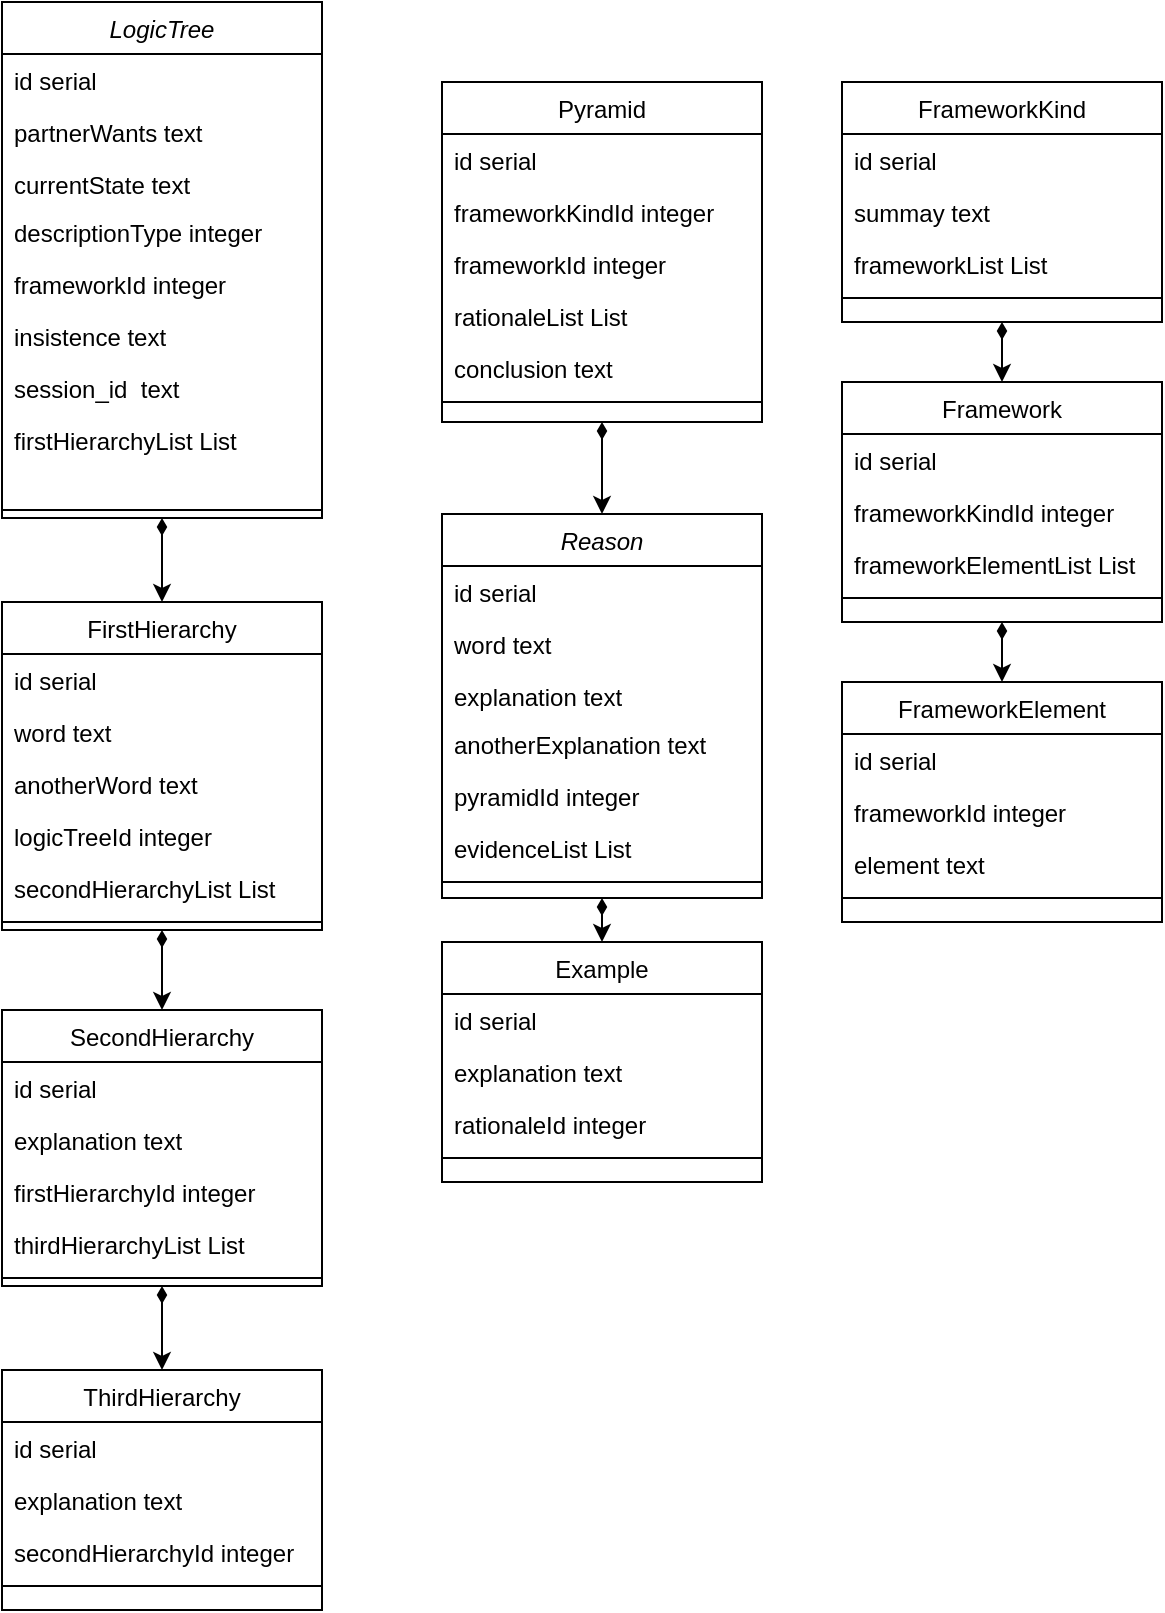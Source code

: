 <mxfile version="13.10.0" type="device"><diagram id="EEBPI_UViiLbmMxKhupZ" name="Page-1"><mxGraphModel dx="203" dy="516" grid="1" gridSize="10" guides="1" tooltips="1" connect="1" arrows="1" fold="1" page="1" pageScale="1" pageWidth="827" pageHeight="1169" math="0" shadow="0"><root><mxCell id="0"/><mxCell id="1" parent="0"/><mxCell id="tItxQlrBoEfTN8dWb9LE-126" value="LogicTree" style="swimlane;fontStyle=2;align=center;verticalAlign=top;childLayout=stackLayout;horizontal=1;startSize=26;horizontalStack=0;resizeParent=1;resizeLast=0;collapsible=1;marginBottom=0;rounded=0;shadow=0;strokeWidth=1;" vertex="1" parent="1"><mxGeometry x="150" y="170" width="160" height="258" as="geometry"><mxRectangle x="230" y="140" width="160" height="26" as="alternateBounds"/></mxGeometry></mxCell><mxCell id="tItxQlrBoEfTN8dWb9LE-127" value="id serial" style="text;align=left;verticalAlign=top;spacingLeft=4;spacingRight=4;overflow=hidden;rotatable=0;points=[[0,0.5],[1,0.5]];portConstraint=eastwest;" vertex="1" parent="tItxQlrBoEfTN8dWb9LE-126"><mxGeometry y="26" width="160" height="26" as="geometry"/></mxCell><mxCell id="tItxQlrBoEfTN8dWb9LE-128" value="partnerWants text" style="text;align=left;verticalAlign=top;spacingLeft=4;spacingRight=4;overflow=hidden;rotatable=0;points=[[0,0.5],[1,0.5]];portConstraint=eastwest;rounded=0;shadow=0;html=0;" vertex="1" parent="tItxQlrBoEfTN8dWb9LE-126"><mxGeometry y="52" width="160" height="26" as="geometry"/></mxCell><mxCell id="tItxQlrBoEfTN8dWb9LE-129" value="currentState text" style="text;align=left;verticalAlign=top;spacingLeft=4;spacingRight=4;overflow=hidden;rotatable=0;points=[[0,0.5],[1,0.5]];portConstraint=eastwest;rounded=0;shadow=0;html=0;" vertex="1" parent="tItxQlrBoEfTN8dWb9LE-126"><mxGeometry y="78" width="160" height="24" as="geometry"/></mxCell><mxCell id="tItxQlrBoEfTN8dWb9LE-130" value="descriptionType integer" style="text;align=left;verticalAlign=top;spacingLeft=4;spacingRight=4;overflow=hidden;rotatable=0;points=[[0,0.5],[1,0.5]];portConstraint=eastwest;rounded=0;shadow=0;html=0;" vertex="1" parent="tItxQlrBoEfTN8dWb9LE-126"><mxGeometry y="102" width="160" height="26" as="geometry"/></mxCell><mxCell id="tItxQlrBoEfTN8dWb9LE-131" value="frameworkId integer" style="text;align=left;verticalAlign=top;spacingLeft=4;spacingRight=4;overflow=hidden;rotatable=0;points=[[0,0.5],[1,0.5]];portConstraint=eastwest;rounded=0;shadow=0;html=0;" vertex="1" parent="tItxQlrBoEfTN8dWb9LE-126"><mxGeometry y="128" width="160" height="26" as="geometry"/></mxCell><mxCell id="tItxQlrBoEfTN8dWb9LE-132" value="insistence text" style="text;align=left;verticalAlign=top;spacingLeft=4;spacingRight=4;overflow=hidden;rotatable=0;points=[[0,0.5],[1,0.5]];portConstraint=eastwest;rounded=0;shadow=0;html=0;" vertex="1" parent="tItxQlrBoEfTN8dWb9LE-126"><mxGeometry y="154" width="160" height="26" as="geometry"/></mxCell><mxCell id="tItxQlrBoEfTN8dWb9LE-195" value="session_id  text" style="text;align=left;verticalAlign=top;spacingLeft=4;spacingRight=4;overflow=hidden;rotatable=0;points=[[0,0.5],[1,0.5]];portConstraint=eastwest;rounded=0;shadow=0;html=0;" vertex="1" parent="tItxQlrBoEfTN8dWb9LE-126"><mxGeometry y="180" width="160" height="26" as="geometry"/></mxCell><mxCell id="tItxQlrBoEfTN8dWb9LE-133" value="firstHierarchyList List" style="text;align=left;verticalAlign=top;spacingLeft=4;spacingRight=4;overflow=hidden;rotatable=0;points=[[0,0.5],[1,0.5]];portConstraint=eastwest;rounded=0;shadow=0;html=0;" vertex="1" parent="tItxQlrBoEfTN8dWb9LE-126"><mxGeometry y="206" width="160" height="44" as="geometry"/></mxCell><mxCell id="tItxQlrBoEfTN8dWb9LE-134" value="" style="line;html=1;strokeWidth=1;align=left;verticalAlign=middle;spacingTop=-1;spacingLeft=3;spacingRight=3;rotatable=0;labelPosition=right;points=[];portConstraint=eastwest;" vertex="1" parent="tItxQlrBoEfTN8dWb9LE-126"><mxGeometry y="250" width="160" height="8" as="geometry"/></mxCell><mxCell id="tItxQlrBoEfTN8dWb9LE-135" value="" style="endArrow=classic;html=1;exitX=0.5;exitY=1;exitDx=0;exitDy=0;entryX=0.5;entryY=0;entryDx=0;entryDy=0;comic=0;shadow=0;rounded=1;targetPerimeterSpacing=0;startArrow=diamondThin;startFill=1;" edge="1" parent="1" source="tItxQlrBoEfTN8dWb9LE-126" target="tItxQlrBoEfTN8dWb9LE-138"><mxGeometry width="50" height="50" relative="1" as="geometry"><mxPoint x="450.0" y="510" as="sourcePoint"/><mxPoint x="500.0" y="460" as="targetPoint"/></mxGeometry></mxCell><mxCell id="tItxQlrBoEfTN8dWb9LE-136" value="" style="endArrow=classic;html=1;exitX=0.5;exitY=1;exitDx=0;exitDy=0;entryX=0.5;entryY=0;entryDx=0;entryDy=0;comic=0;shadow=0;rounded=1;targetPerimeterSpacing=0;startArrow=diamondThin;startFill=1;" edge="1" parent="1" source="tItxQlrBoEfTN8dWb9LE-138" target="tItxQlrBoEfTN8dWb9LE-145"><mxGeometry width="50" height="50" relative="1" as="geometry"><mxPoint x="229.5" y="714" as="sourcePoint"/><mxPoint x="229.5" y="774" as="targetPoint"/></mxGeometry></mxCell><mxCell id="tItxQlrBoEfTN8dWb9LE-137" value="" style="endArrow=classic;html=1;exitX=0.5;exitY=1;exitDx=0;exitDy=0;comic=0;shadow=0;rounded=1;targetPerimeterSpacing=0;startArrow=diamondThin;startFill=1;" edge="1" parent="1" source="tItxQlrBoEfTN8dWb9LE-145" target="tItxQlrBoEfTN8dWb9LE-151"><mxGeometry width="50" height="50" relative="1" as="geometry"><mxPoint x="350" y="844" as="sourcePoint"/><mxPoint x="350" y="884" as="targetPoint"/></mxGeometry></mxCell><mxCell id="tItxQlrBoEfTN8dWb9LE-138" value="FirstHierarchy" style="swimlane;fontStyle=0;align=center;verticalAlign=top;childLayout=stackLayout;horizontal=1;startSize=26;horizontalStack=0;resizeParent=1;resizeLast=0;collapsible=1;marginBottom=0;rounded=0;shadow=0;strokeWidth=1;" vertex="1" parent="1"><mxGeometry x="150" y="470" width="160" height="164" as="geometry"><mxRectangle x="130" y="380" width="160" height="26" as="alternateBounds"/></mxGeometry></mxCell><mxCell id="tItxQlrBoEfTN8dWb9LE-139" value="id serial" style="text;align=left;verticalAlign=top;spacingLeft=4;spacingRight=4;overflow=hidden;rotatable=0;points=[[0,0.5],[1,0.5]];portConstraint=eastwest;" vertex="1" parent="tItxQlrBoEfTN8dWb9LE-138"><mxGeometry y="26" width="160" height="26" as="geometry"/></mxCell><mxCell id="tItxQlrBoEfTN8dWb9LE-140" value="word text" style="text;align=left;verticalAlign=top;spacingLeft=4;spacingRight=4;overflow=hidden;rotatable=0;points=[[0,0.5],[1,0.5]];portConstraint=eastwest;rounded=0;shadow=0;html=0;" vertex="1" parent="tItxQlrBoEfTN8dWb9LE-138"><mxGeometry y="52" width="160" height="26" as="geometry"/></mxCell><mxCell id="tItxQlrBoEfTN8dWb9LE-141" value="anotherWord text" style="text;align=left;verticalAlign=top;spacingLeft=4;spacingRight=4;overflow=hidden;rotatable=0;points=[[0,0.5],[1,0.5]];portConstraint=eastwest;rounded=0;shadow=0;html=0;" vertex="1" parent="tItxQlrBoEfTN8dWb9LE-138"><mxGeometry y="78" width="160" height="26" as="geometry"/></mxCell><mxCell id="tItxQlrBoEfTN8dWb9LE-142" value="logicTreeId integer" style="text;align=left;verticalAlign=top;spacingLeft=4;spacingRight=4;overflow=hidden;rotatable=0;points=[[0,0.5],[1,0.5]];portConstraint=eastwest;rounded=0;shadow=0;html=0;" vertex="1" parent="tItxQlrBoEfTN8dWb9LE-138"><mxGeometry y="104" width="160" height="26" as="geometry"/></mxCell><mxCell id="tItxQlrBoEfTN8dWb9LE-143" value="secondHierarchyList List" style="text;align=left;verticalAlign=top;spacingLeft=4;spacingRight=4;overflow=hidden;rotatable=0;points=[[0,0.5],[1,0.5]];portConstraint=eastwest;rounded=0;shadow=0;html=0;" vertex="1" parent="tItxQlrBoEfTN8dWb9LE-138"><mxGeometry y="130" width="160" height="26" as="geometry"/></mxCell><mxCell id="tItxQlrBoEfTN8dWb9LE-144" value="" style="line;html=1;strokeWidth=1;align=left;verticalAlign=middle;spacingTop=-1;spacingLeft=3;spacingRight=3;rotatable=0;labelPosition=right;points=[];portConstraint=eastwest;" vertex="1" parent="tItxQlrBoEfTN8dWb9LE-138"><mxGeometry y="156" width="160" height="8" as="geometry"/></mxCell><mxCell id="tItxQlrBoEfTN8dWb9LE-145" value="SecondHierarchy" style="swimlane;fontStyle=0;align=center;verticalAlign=top;childLayout=stackLayout;horizontal=1;startSize=26;horizontalStack=0;resizeParent=1;resizeLast=0;collapsible=1;marginBottom=0;rounded=0;shadow=0;strokeWidth=1;" vertex="1" parent="1"><mxGeometry x="150" y="674" width="160" height="138" as="geometry"><mxRectangle x="130" y="380" width="160" height="26" as="alternateBounds"/></mxGeometry></mxCell><mxCell id="tItxQlrBoEfTN8dWb9LE-146" value="id serial" style="text;align=left;verticalAlign=top;spacingLeft=4;spacingRight=4;overflow=hidden;rotatable=0;points=[[0,0.5],[1,0.5]];portConstraint=eastwest;" vertex="1" parent="tItxQlrBoEfTN8dWb9LE-145"><mxGeometry y="26" width="160" height="26" as="geometry"/></mxCell><mxCell id="tItxQlrBoEfTN8dWb9LE-147" value="explanation text" style="text;align=left;verticalAlign=top;spacingLeft=4;spacingRight=4;overflow=hidden;rotatable=0;points=[[0,0.5],[1,0.5]];portConstraint=eastwest;rounded=0;shadow=0;html=0;" vertex="1" parent="tItxQlrBoEfTN8dWb9LE-145"><mxGeometry y="52" width="160" height="26" as="geometry"/></mxCell><mxCell id="tItxQlrBoEfTN8dWb9LE-148" value="firstHierarchyId integer" style="text;align=left;verticalAlign=top;spacingLeft=4;spacingRight=4;overflow=hidden;rotatable=0;points=[[0,0.5],[1,0.5]];portConstraint=eastwest;rounded=0;shadow=0;html=0;" vertex="1" parent="tItxQlrBoEfTN8dWb9LE-145"><mxGeometry y="78" width="160" height="26" as="geometry"/></mxCell><mxCell id="tItxQlrBoEfTN8dWb9LE-149" value="thirdHierarchyList List" style="text;align=left;verticalAlign=top;spacingLeft=4;spacingRight=4;overflow=hidden;rotatable=0;points=[[0,0.5],[1,0.5]];portConstraint=eastwest;rounded=0;shadow=0;html=0;" vertex="1" parent="tItxQlrBoEfTN8dWb9LE-145"><mxGeometry y="104" width="160" height="26" as="geometry"/></mxCell><mxCell id="tItxQlrBoEfTN8dWb9LE-150" value="" style="line;html=1;strokeWidth=1;align=left;verticalAlign=middle;spacingTop=-1;spacingLeft=3;spacingRight=3;rotatable=0;labelPosition=right;points=[];portConstraint=eastwest;" vertex="1" parent="tItxQlrBoEfTN8dWb9LE-145"><mxGeometry y="130" width="160" height="8" as="geometry"/></mxCell><mxCell id="tItxQlrBoEfTN8dWb9LE-151" value="ThirdHierarchy" style="swimlane;fontStyle=0;align=center;verticalAlign=top;childLayout=stackLayout;horizontal=1;startSize=26;horizontalStack=0;resizeParent=1;resizeLast=0;collapsible=1;marginBottom=0;rounded=0;shadow=0;strokeWidth=1;" vertex="1" parent="1"><mxGeometry x="150" y="854" width="160" height="120" as="geometry"><mxRectangle x="130" y="380" width="160" height="26" as="alternateBounds"/></mxGeometry></mxCell><mxCell id="tItxQlrBoEfTN8dWb9LE-152" value="id serial" style="text;align=left;verticalAlign=top;spacingLeft=4;spacingRight=4;overflow=hidden;rotatable=0;points=[[0,0.5],[1,0.5]];portConstraint=eastwest;" vertex="1" parent="tItxQlrBoEfTN8dWb9LE-151"><mxGeometry y="26" width="160" height="26" as="geometry"/></mxCell><mxCell id="tItxQlrBoEfTN8dWb9LE-153" value="explanation text" style="text;align=left;verticalAlign=top;spacingLeft=4;spacingRight=4;overflow=hidden;rotatable=0;points=[[0,0.5],[1,0.5]];portConstraint=eastwest;rounded=0;shadow=0;html=0;" vertex="1" parent="tItxQlrBoEfTN8dWb9LE-151"><mxGeometry y="52" width="160" height="26" as="geometry"/></mxCell><mxCell id="tItxQlrBoEfTN8dWb9LE-154" value="secondHierarchyId integer" style="text;align=left;verticalAlign=top;spacingLeft=4;spacingRight=4;overflow=hidden;rotatable=0;points=[[0,0.5],[1,0.5]];portConstraint=eastwest;rounded=0;shadow=0;html=0;" vertex="1" parent="tItxQlrBoEfTN8dWb9LE-151"><mxGeometry y="78" width="160" height="26" as="geometry"/></mxCell><mxCell id="tItxQlrBoEfTN8dWb9LE-155" value="" style="line;html=1;strokeWidth=1;align=left;verticalAlign=middle;spacingTop=-1;spacingLeft=3;spacingRight=3;rotatable=0;labelPosition=right;points=[];portConstraint=eastwest;" vertex="1" parent="tItxQlrBoEfTN8dWb9LE-151"><mxGeometry y="104" width="160" height="8" as="geometry"/></mxCell><mxCell id="tItxQlrBoEfTN8dWb9LE-156" value="" style="endArrow=classic;html=1;entryX=0.5;entryY=0;entryDx=0;entryDy=0;comic=0;shadow=0;rounded=1;targetPerimeterSpacing=0;startArrow=diamondThin;startFill=1;exitX=0.5;exitY=1;exitDx=0;exitDy=0;" edge="1" parent="1" source="tItxQlrBoEfTN8dWb9LE-159" target="tItxQlrBoEfTN8dWb9LE-182"><mxGeometry width="50" height="50" relative="1" as="geometry"><mxPoint x="450.0" y="430" as="sourcePoint"/><mxPoint x="450.0" y="430" as="targetPoint"/></mxGeometry></mxCell><mxCell id="tItxQlrBoEfTN8dWb9LE-157" value="" style="endArrow=classic;html=1;entryX=0.5;entryY=0;entryDx=0;entryDy=0;comic=0;shadow=0;rounded=1;targetPerimeterSpacing=0;startArrow=diamondThin;startFill=1;exitX=0.5;exitY=1;exitDx=0;exitDy=0;" edge="1" parent="1" source="tItxQlrBoEfTN8dWb9LE-182" target="tItxQlrBoEfTN8dWb9LE-190"><mxGeometry width="50" height="50" relative="1" as="geometry"><mxPoint x="450.0" y="590" as="sourcePoint"/><mxPoint x="460.0" y="440" as="targetPoint"/></mxGeometry></mxCell><mxCell id="tItxQlrBoEfTN8dWb9LE-158" value="" style="endArrow=classic;html=1;comic=0;shadow=0;rounded=1;targetPerimeterSpacing=0;startArrow=diamondThin;startFill=1;exitX=0.5;exitY=1;exitDx=0;exitDy=0;entryX=0.5;entryY=0;entryDx=0;entryDy=0;" edge="1" parent="1" source="tItxQlrBoEfTN8dWb9LE-171" target="tItxQlrBoEfTN8dWb9LE-177"><mxGeometry width="50" height="50" relative="1" as="geometry"><mxPoint x="660" y="340" as="sourcePoint"/><mxPoint x="660" y="370" as="targetPoint"/></mxGeometry></mxCell><mxCell id="tItxQlrBoEfTN8dWb9LE-159" value="Pyramid" style="swimlane;fontStyle=0;align=center;verticalAlign=top;childLayout=stackLayout;horizontal=1;startSize=26;horizontalStack=0;resizeParent=1;resizeLast=0;collapsible=1;marginBottom=0;rounded=0;shadow=0;strokeWidth=1;" vertex="1" parent="1"><mxGeometry x="370" y="210" width="160" height="170" as="geometry"><mxRectangle x="550" y="140" width="160" height="26" as="alternateBounds"/></mxGeometry></mxCell><mxCell id="tItxQlrBoEfTN8dWb9LE-160" value="id serial" style="text;align=left;verticalAlign=top;spacingLeft=4;spacingRight=4;overflow=hidden;rotatable=0;points=[[0,0.5],[1,0.5]];portConstraint=eastwest;" vertex="1" parent="tItxQlrBoEfTN8dWb9LE-159"><mxGeometry y="26" width="160" height="26" as="geometry"/></mxCell><mxCell id="tItxQlrBoEfTN8dWb9LE-161" value="frameworkKindId integer" style="text;align=left;verticalAlign=top;spacingLeft=4;spacingRight=4;overflow=hidden;rotatable=0;points=[[0,0.5],[1,0.5]];portConstraint=eastwest;rounded=0;shadow=0;html=0;" vertex="1" parent="tItxQlrBoEfTN8dWb9LE-159"><mxGeometry y="52" width="160" height="26" as="geometry"/></mxCell><mxCell id="tItxQlrBoEfTN8dWb9LE-162" value="frameworkId integer" style="text;align=left;verticalAlign=top;spacingLeft=4;spacingRight=4;overflow=hidden;rotatable=0;points=[[0,0.5],[1,0.5]];portConstraint=eastwest;rounded=0;shadow=0;html=0;" vertex="1" parent="tItxQlrBoEfTN8dWb9LE-159"><mxGeometry y="78" width="160" height="26" as="geometry"/></mxCell><mxCell id="tItxQlrBoEfTN8dWb9LE-163" value="rationaleList List" style="text;align=left;verticalAlign=top;spacingLeft=4;spacingRight=4;overflow=hidden;rotatable=0;points=[[0,0.5],[1,0.5]];portConstraint=eastwest;rounded=0;shadow=0;html=0;" vertex="1" parent="tItxQlrBoEfTN8dWb9LE-159"><mxGeometry y="104" width="160" height="26" as="geometry"/></mxCell><mxCell id="tItxQlrBoEfTN8dWb9LE-164" value="conclusion text" style="text;align=left;verticalAlign=top;spacingLeft=4;spacingRight=4;overflow=hidden;rotatable=0;points=[[0,0.5],[1,0.5]];portConstraint=eastwest;rounded=0;shadow=0;html=0;" vertex="1" parent="tItxQlrBoEfTN8dWb9LE-159"><mxGeometry y="130" width="160" height="26" as="geometry"/></mxCell><mxCell id="tItxQlrBoEfTN8dWb9LE-165" value="" style="line;html=1;strokeWidth=1;align=left;verticalAlign=middle;spacingTop=-1;spacingLeft=3;spacingRight=3;rotatable=0;labelPosition=right;points=[];portConstraint=eastwest;" vertex="1" parent="tItxQlrBoEfTN8dWb9LE-159"><mxGeometry y="156" width="160" height="8" as="geometry"/></mxCell><mxCell id="tItxQlrBoEfTN8dWb9LE-166" value="FrameworkKind" style="swimlane;fontStyle=0;align=center;verticalAlign=top;childLayout=stackLayout;horizontal=1;startSize=26;horizontalStack=0;resizeParent=1;resizeLast=0;collapsible=1;marginBottom=0;rounded=0;shadow=0;strokeWidth=1;" vertex="1" parent="1"><mxGeometry x="570" y="210" width="160" height="120" as="geometry"><mxRectangle x="130" y="380" width="160" height="26" as="alternateBounds"/></mxGeometry></mxCell><mxCell id="tItxQlrBoEfTN8dWb9LE-167" value="id serial" style="text;align=left;verticalAlign=top;spacingLeft=4;spacingRight=4;overflow=hidden;rotatable=0;points=[[0,0.5],[1,0.5]];portConstraint=eastwest;" vertex="1" parent="tItxQlrBoEfTN8dWb9LE-166"><mxGeometry y="26" width="160" height="26" as="geometry"/></mxCell><mxCell id="tItxQlrBoEfTN8dWb9LE-168" value="summay text" style="text;align=left;verticalAlign=top;spacingLeft=4;spacingRight=4;overflow=hidden;rotatable=0;points=[[0,0.5],[1,0.5]];portConstraint=eastwest;rounded=0;shadow=0;html=0;" vertex="1" parent="tItxQlrBoEfTN8dWb9LE-166"><mxGeometry y="52" width="160" height="26" as="geometry"/></mxCell><mxCell id="tItxQlrBoEfTN8dWb9LE-169" value="frameworkList List" style="text;align=left;verticalAlign=top;spacingLeft=4;spacingRight=4;overflow=hidden;rotatable=0;points=[[0,0.5],[1,0.5]];portConstraint=eastwest;rounded=0;shadow=0;html=0;" vertex="1" parent="tItxQlrBoEfTN8dWb9LE-166"><mxGeometry y="78" width="160" height="26" as="geometry"/></mxCell><mxCell id="tItxQlrBoEfTN8dWb9LE-170" value="" style="line;html=1;strokeWidth=1;align=left;verticalAlign=middle;spacingTop=-1;spacingLeft=3;spacingRight=3;rotatable=0;labelPosition=right;points=[];portConstraint=eastwest;" vertex="1" parent="tItxQlrBoEfTN8dWb9LE-166"><mxGeometry y="104" width="160" height="8" as="geometry"/></mxCell><mxCell id="tItxQlrBoEfTN8dWb9LE-171" value="Framework" style="swimlane;fontStyle=0;align=center;verticalAlign=top;childLayout=stackLayout;horizontal=1;startSize=26;horizontalStack=0;resizeParent=1;resizeLast=0;collapsible=1;marginBottom=0;rounded=0;shadow=0;strokeWidth=1;" vertex="1" parent="1"><mxGeometry x="570" y="360" width="160" height="120" as="geometry"><mxRectangle x="130" y="380" width="160" height="26" as="alternateBounds"/></mxGeometry></mxCell><mxCell id="tItxQlrBoEfTN8dWb9LE-172" value="" style="endArrow=classic;html=1;comic=0;shadow=0;rounded=1;targetPerimeterSpacing=0;startArrow=diamondThin;startFill=1;exitX=0.5;exitY=1;exitDx=0;exitDy=0;" edge="1" parent="tItxQlrBoEfTN8dWb9LE-171" source="tItxQlrBoEfTN8dWb9LE-166"><mxGeometry width="50" height="50" relative="1" as="geometry"><mxPoint x="79.5" y="-10" as="sourcePoint"/><mxPoint x="80" as="targetPoint"/></mxGeometry></mxCell><mxCell id="tItxQlrBoEfTN8dWb9LE-173" value="id serial" style="text;align=left;verticalAlign=top;spacingLeft=4;spacingRight=4;overflow=hidden;rotatable=0;points=[[0,0.5],[1,0.5]];portConstraint=eastwest;" vertex="1" parent="tItxQlrBoEfTN8dWb9LE-171"><mxGeometry y="26" width="160" height="26" as="geometry"/></mxCell><mxCell id="tItxQlrBoEfTN8dWb9LE-174" value="frameworkKindId integer" style="text;align=left;verticalAlign=top;spacingLeft=4;spacingRight=4;overflow=hidden;rotatable=0;points=[[0,0.5],[1,0.5]];portConstraint=eastwest;rounded=0;shadow=0;html=0;" vertex="1" parent="tItxQlrBoEfTN8dWb9LE-171"><mxGeometry y="52" width="160" height="26" as="geometry"/></mxCell><mxCell id="tItxQlrBoEfTN8dWb9LE-175" value="frameworkElementList List" style="text;align=left;verticalAlign=top;spacingLeft=4;spacingRight=4;overflow=hidden;rotatable=0;points=[[0,0.5],[1,0.5]];portConstraint=eastwest;rounded=0;shadow=0;html=0;" vertex="1" parent="tItxQlrBoEfTN8dWb9LE-171"><mxGeometry y="78" width="160" height="26" as="geometry"/></mxCell><mxCell id="tItxQlrBoEfTN8dWb9LE-176" value="" style="line;html=1;strokeWidth=1;align=left;verticalAlign=middle;spacingTop=-1;spacingLeft=3;spacingRight=3;rotatable=0;labelPosition=right;points=[];portConstraint=eastwest;" vertex="1" parent="tItxQlrBoEfTN8dWb9LE-171"><mxGeometry y="104" width="160" height="8" as="geometry"/></mxCell><mxCell id="tItxQlrBoEfTN8dWb9LE-177" value="FrameworkElement" style="swimlane;fontStyle=0;align=center;verticalAlign=top;childLayout=stackLayout;horizontal=1;startSize=26;horizontalStack=0;resizeParent=1;resizeLast=0;collapsible=1;marginBottom=0;rounded=0;shadow=0;strokeWidth=1;" vertex="1" parent="1"><mxGeometry x="570" y="510" width="160" height="120" as="geometry"><mxRectangle x="130" y="380" width="160" height="26" as="alternateBounds"/></mxGeometry></mxCell><mxCell id="tItxQlrBoEfTN8dWb9LE-178" value="id serial" style="text;align=left;verticalAlign=top;spacingLeft=4;spacingRight=4;overflow=hidden;rotatable=0;points=[[0,0.5],[1,0.5]];portConstraint=eastwest;" vertex="1" parent="tItxQlrBoEfTN8dWb9LE-177"><mxGeometry y="26" width="160" height="26" as="geometry"/></mxCell><mxCell id="tItxQlrBoEfTN8dWb9LE-179" value="frameworkId integer" style="text;align=left;verticalAlign=top;spacingLeft=4;spacingRight=4;overflow=hidden;rotatable=0;points=[[0,0.5],[1,0.5]];portConstraint=eastwest;rounded=0;shadow=0;html=0;" vertex="1" parent="tItxQlrBoEfTN8dWb9LE-177"><mxGeometry y="52" width="160" height="26" as="geometry"/></mxCell><mxCell id="tItxQlrBoEfTN8dWb9LE-180" value="element text" style="text;align=left;verticalAlign=top;spacingLeft=4;spacingRight=4;overflow=hidden;rotatable=0;points=[[0,0.5],[1,0.5]];portConstraint=eastwest;rounded=0;shadow=0;html=0;" vertex="1" parent="tItxQlrBoEfTN8dWb9LE-177"><mxGeometry y="78" width="160" height="26" as="geometry"/></mxCell><mxCell id="tItxQlrBoEfTN8dWb9LE-181" value="" style="line;html=1;strokeWidth=1;align=left;verticalAlign=middle;spacingTop=-1;spacingLeft=3;spacingRight=3;rotatable=0;labelPosition=right;points=[];portConstraint=eastwest;" vertex="1" parent="tItxQlrBoEfTN8dWb9LE-177"><mxGeometry y="104" width="160" height="8" as="geometry"/></mxCell><mxCell id="tItxQlrBoEfTN8dWb9LE-182" value="Reason" style="swimlane;fontStyle=2;align=center;verticalAlign=top;childLayout=stackLayout;horizontal=1;startSize=26;horizontalStack=0;resizeParent=1;resizeLast=0;collapsible=1;marginBottom=0;rounded=0;shadow=0;strokeWidth=1;" vertex="1" parent="1"><mxGeometry x="370" y="426" width="160" height="192" as="geometry"><mxRectangle x="230" y="140" width="160" height="26" as="alternateBounds"/></mxGeometry></mxCell><mxCell id="tItxQlrBoEfTN8dWb9LE-183" value="id serial" style="text;align=left;verticalAlign=top;spacingLeft=4;spacingRight=4;overflow=hidden;rotatable=0;points=[[0,0.5],[1,0.5]];portConstraint=eastwest;" vertex="1" parent="tItxQlrBoEfTN8dWb9LE-182"><mxGeometry y="26" width="160" height="26" as="geometry"/></mxCell><mxCell id="tItxQlrBoEfTN8dWb9LE-184" value="word text" style="text;align=left;verticalAlign=top;spacingLeft=4;spacingRight=4;overflow=hidden;rotatable=0;points=[[0,0.5],[1,0.5]];portConstraint=eastwest;rounded=0;shadow=0;html=0;" vertex="1" parent="tItxQlrBoEfTN8dWb9LE-182"><mxGeometry y="52" width="160" height="26" as="geometry"/></mxCell><mxCell id="tItxQlrBoEfTN8dWb9LE-185" value="explanation text" style="text;align=left;verticalAlign=top;spacingLeft=4;spacingRight=4;overflow=hidden;rotatable=0;points=[[0,0.5],[1,0.5]];portConstraint=eastwest;rounded=0;shadow=0;html=0;" vertex="1" parent="tItxQlrBoEfTN8dWb9LE-182"><mxGeometry y="78" width="160" height="24" as="geometry"/></mxCell><mxCell id="tItxQlrBoEfTN8dWb9LE-186" value="anotherExplanation text" style="text;align=left;verticalAlign=top;spacingLeft=4;spacingRight=4;overflow=hidden;rotatable=0;points=[[0,0.5],[1,0.5]];portConstraint=eastwest;rounded=0;shadow=0;html=0;" vertex="1" parent="tItxQlrBoEfTN8dWb9LE-182"><mxGeometry y="102" width="160" height="26" as="geometry"/></mxCell><mxCell id="tItxQlrBoEfTN8dWb9LE-187" value="pyramidId integer" style="text;align=left;verticalAlign=top;spacingLeft=4;spacingRight=4;overflow=hidden;rotatable=0;points=[[0,0.5],[1,0.5]];portConstraint=eastwest;rounded=0;shadow=0;html=0;" vertex="1" parent="tItxQlrBoEfTN8dWb9LE-182"><mxGeometry y="128" width="160" height="26" as="geometry"/></mxCell><mxCell id="tItxQlrBoEfTN8dWb9LE-188" value="evidenceList List" style="text;align=left;verticalAlign=top;spacingLeft=4;spacingRight=4;overflow=hidden;rotatable=0;points=[[0,0.5],[1,0.5]];portConstraint=eastwest;rounded=0;shadow=0;html=0;" vertex="1" parent="tItxQlrBoEfTN8dWb9LE-182"><mxGeometry y="154" width="160" height="26" as="geometry"/></mxCell><mxCell id="tItxQlrBoEfTN8dWb9LE-189" value="" style="line;html=1;strokeWidth=1;align=left;verticalAlign=middle;spacingTop=-1;spacingLeft=3;spacingRight=3;rotatable=0;labelPosition=right;points=[];portConstraint=eastwest;" vertex="1" parent="tItxQlrBoEfTN8dWb9LE-182"><mxGeometry y="180" width="160" height="8" as="geometry"/></mxCell><mxCell id="tItxQlrBoEfTN8dWb9LE-190" value="Example" style="swimlane;fontStyle=0;align=center;verticalAlign=top;childLayout=stackLayout;horizontal=1;startSize=26;horizontalStack=0;resizeParent=1;resizeLast=0;collapsible=1;marginBottom=0;rounded=0;shadow=0;strokeWidth=1;" vertex="1" parent="1"><mxGeometry x="370" y="640" width="160" height="120" as="geometry"><mxRectangle x="130" y="380" width="160" height="26" as="alternateBounds"/></mxGeometry></mxCell><mxCell id="tItxQlrBoEfTN8dWb9LE-191" value="id serial" style="text;align=left;verticalAlign=top;spacingLeft=4;spacingRight=4;overflow=hidden;rotatable=0;points=[[0,0.5],[1,0.5]];portConstraint=eastwest;" vertex="1" parent="tItxQlrBoEfTN8dWb9LE-190"><mxGeometry y="26" width="160" height="26" as="geometry"/></mxCell><mxCell id="tItxQlrBoEfTN8dWb9LE-192" value="explanation text" style="text;align=left;verticalAlign=top;spacingLeft=4;spacingRight=4;overflow=hidden;rotatable=0;points=[[0,0.5],[1,0.5]];portConstraint=eastwest;rounded=0;shadow=0;html=0;" vertex="1" parent="tItxQlrBoEfTN8dWb9LE-190"><mxGeometry y="52" width="160" height="26" as="geometry"/></mxCell><mxCell id="tItxQlrBoEfTN8dWb9LE-193" value="rationaleId integer" style="text;align=left;verticalAlign=top;spacingLeft=4;spacingRight=4;overflow=hidden;rotatable=0;points=[[0,0.5],[1,0.5]];portConstraint=eastwest;rounded=0;shadow=0;html=0;" vertex="1" parent="tItxQlrBoEfTN8dWb9LE-190"><mxGeometry y="78" width="160" height="26" as="geometry"/></mxCell><mxCell id="tItxQlrBoEfTN8dWb9LE-194" value="" style="line;html=1;strokeWidth=1;align=left;verticalAlign=middle;spacingTop=-1;spacingLeft=3;spacingRight=3;rotatable=0;labelPosition=right;points=[];portConstraint=eastwest;" vertex="1" parent="tItxQlrBoEfTN8dWb9LE-190"><mxGeometry y="104" width="160" height="8" as="geometry"/></mxCell></root></mxGraphModel></diagram></mxfile>